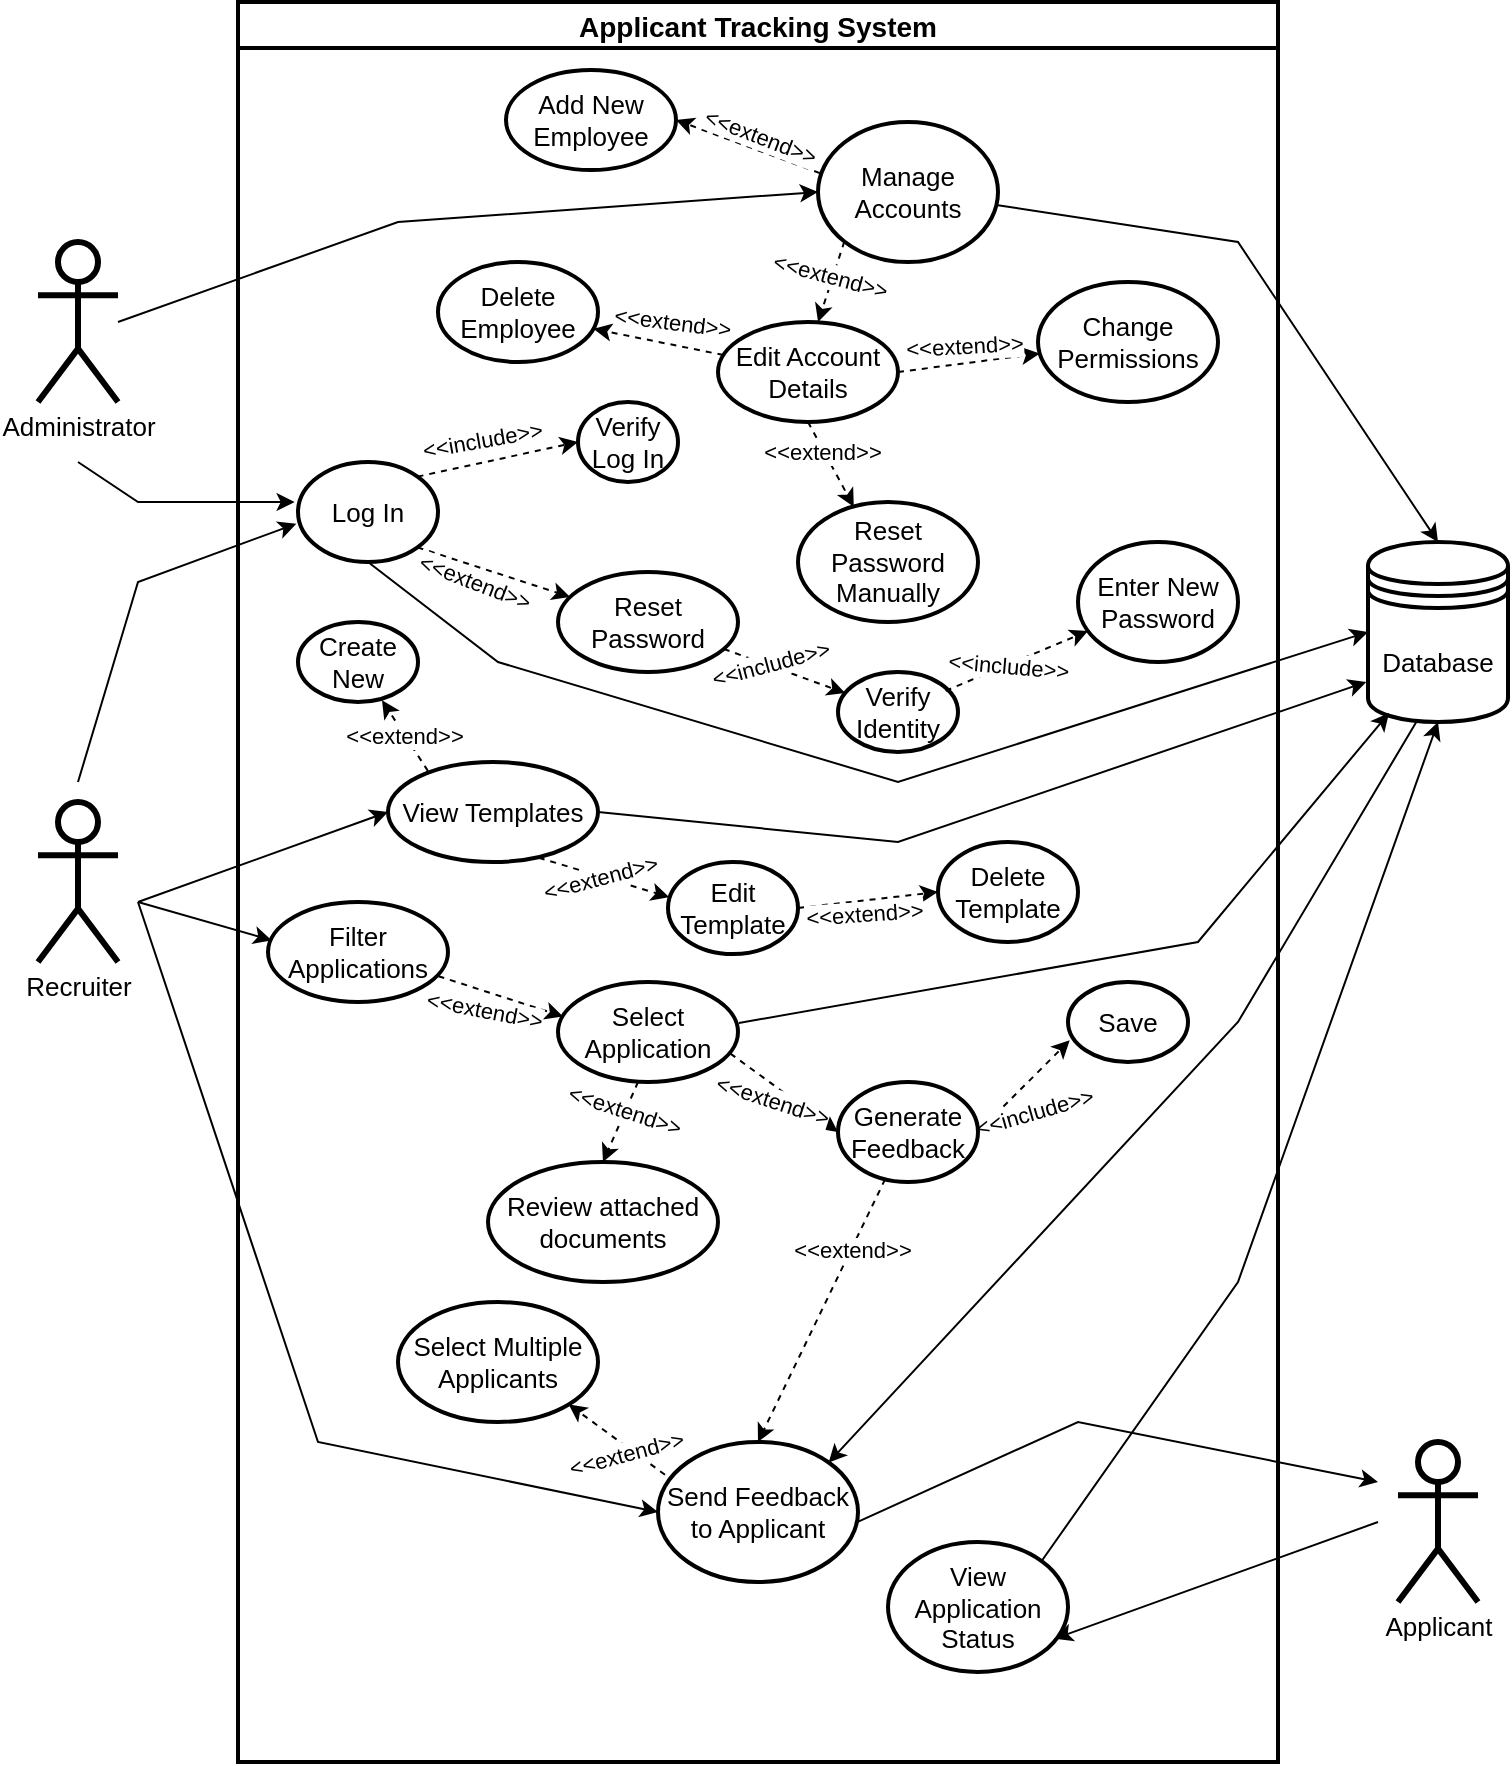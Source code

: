 <mxfile version="13.7.7" type="github">
  <diagram id="prtHgNgQTEPvFCAcTncT" name="Page-1">
    <mxGraphModel dx="1025" dy="520" grid="1" gridSize="10" guides="1" tooltips="1" connect="1" arrows="1" fold="1" page="1" pageScale="1" pageWidth="840" pageHeight="1040" math="0" shadow="0">
      <root>
        <mxCell id="0" />
        <mxCell id="1" parent="0" />
        <mxCell id="nz3eEwS2H0n0i6exMCSu-24" value="Applicant Tracking System" style="swimlane;strokeWidth=2;fontSize=14;fontFamily=Helvetica;fillColor=none;spacing=0;spacingTop=0;" parent="1" vertex="1">
          <mxGeometry x="160" y="80" width="520" height="880" as="geometry" />
        </mxCell>
        <mxCell id="nz3eEwS2H0n0i6exMCSu-67" style="edgeStyle=none;rounded=0;orthogonalLoop=1;jettySize=auto;html=1;exitX=0.01;exitY=0.365;exitDx=0;exitDy=0;entryX=1;entryY=0.5;entryDx=0;entryDy=0;strokeWidth=1;fontFamily=Helvetica;fontSize=14;spacing=0;spacingTop=0;dashed=1;exitPerimeter=0;" parent="nz3eEwS2H0n0i6exMCSu-24" source="nz3eEwS2H0n0i6exMCSu-20" target="nz3eEwS2H0n0i6exMCSu-28" edge="1">
          <mxGeometry relative="1" as="geometry" />
        </mxCell>
        <mxCell id="nz3eEwS2H0n0i6exMCSu-92" value="&amp;lt;&amp;lt;extend&amp;gt;&amp;gt;" style="edgeLabel;html=1;align=center;verticalAlign=middle;resizable=0;points=[];fontSize=11;fontFamily=Helvetica;rotation=21;" parent="nz3eEwS2H0n0i6exMCSu-67" vertex="1" connectable="0">
          <mxGeometry x="-0.506" y="3" relative="1" as="geometry">
            <mxPoint x="-11.55" y="-14.95" as="offset" />
          </mxGeometry>
        </mxCell>
        <mxCell id="nz3eEwS2H0n0i6exMCSu-68" style="edgeStyle=none;rounded=0;orthogonalLoop=1;jettySize=auto;html=1;strokeWidth=1;fontFamily=Helvetica;fontSize=14;spacing=0;spacingTop=0;entryX=0.973;entryY=0.669;entryDx=0;entryDy=0;entryPerimeter=0;dashed=1;" parent="nz3eEwS2H0n0i6exMCSu-24" source="nz3eEwS2H0n0i6exMCSu-75" target="nz3eEwS2H0n0i6exMCSu-29" edge="1">
          <mxGeometry relative="1" as="geometry">
            <mxPoint x="380" y="110" as="targetPoint" />
            <Array as="points" />
          </mxGeometry>
        </mxCell>
        <mxCell id="nz3eEwS2H0n0i6exMCSu-95" value="&amp;lt;&amp;lt;extend&amp;gt;&amp;gt;" style="edgeLabel;html=1;align=center;verticalAlign=middle;resizable=0;points=[];fontSize=11;fontFamily=Helvetica;rotation=7;" parent="nz3eEwS2H0n0i6exMCSu-68" vertex="1" connectable="0">
          <mxGeometry x="-0.384" y="1" relative="1" as="geometry">
            <mxPoint x="-5.91" y="-13.86" as="offset" />
          </mxGeometry>
        </mxCell>
        <mxCell id="nz3eEwS2H0n0i6exMCSu-78" style="edgeStyle=none;rounded=0;orthogonalLoop=1;jettySize=auto;html=1;strokeWidth=1;fontFamily=Helvetica;fontSize=14;spacing=0;spacingTop=0;dashed=1;entryX=0.556;entryY=0;entryDx=0;entryDy=0;entryPerimeter=0;exitX=0;exitY=1;exitDx=0;exitDy=0;" parent="nz3eEwS2H0n0i6exMCSu-24" source="nz3eEwS2H0n0i6exMCSu-20" target="nz3eEwS2H0n0i6exMCSu-75" edge="1">
          <mxGeometry relative="1" as="geometry">
            <mxPoint x="300" y="130" as="targetPoint" />
          </mxGeometry>
        </mxCell>
        <mxCell id="nz3eEwS2H0n0i6exMCSu-93" value="&amp;lt;&amp;lt;extend&amp;gt;&amp;gt;" style="edgeLabel;html=1;align=center;verticalAlign=middle;resizable=0;points=[];fontSize=11;fontFamily=Helvetica;rotation=15;" parent="nz3eEwS2H0n0i6exMCSu-78" vertex="1" connectable="0">
          <mxGeometry x="-0.373" y="-1" relative="1" as="geometry">
            <mxPoint x="-1.94" y="4.05" as="offset" />
          </mxGeometry>
        </mxCell>
        <mxCell id="nz3eEwS2H0n0i6exMCSu-20" value="&lt;span style=&quot;font-size: 13px&quot;&gt;Manage Accounts&lt;/span&gt;" style="ellipse;whiteSpace=wrap;html=1;strokeWidth=2;fillColor=none;fontFamily=Helvetica;spacing=0;spacingTop=0;" parent="nz3eEwS2H0n0i6exMCSu-24" vertex="1">
          <mxGeometry x="290" y="60" width="90" height="70" as="geometry" />
        </mxCell>
        <mxCell id="nz3eEwS2H0n0i6exMCSu-28" value="&lt;span style=&quot;font-size: 13px&quot;&gt;Add New Employee&lt;/span&gt;" style="ellipse;whiteSpace=wrap;html=1;strokeWidth=2;fillColor=none;fontFamily=Helvetica;spacing=0;spacingTop=0;" parent="nz3eEwS2H0n0i6exMCSu-24" vertex="1">
          <mxGeometry x="134" y="34" width="85" height="50" as="geometry" />
        </mxCell>
        <mxCell id="nz3eEwS2H0n0i6exMCSu-29" value="&lt;span style=&quot;font-size: 13px&quot;&gt;Delete Employee&lt;/span&gt;" style="ellipse;whiteSpace=wrap;html=1;strokeWidth=2;fillColor=none;fontFamily=Helvetica;spacing=0;spacingTop=0;" parent="nz3eEwS2H0n0i6exMCSu-24" vertex="1">
          <mxGeometry x="100" y="130" width="80" height="50" as="geometry" />
        </mxCell>
        <mxCell id="nz3eEwS2H0n0i6exMCSu-61" style="edgeStyle=none;rounded=0;orthogonalLoop=1;jettySize=auto;html=1;exitX=1;exitY=0;exitDx=0;exitDy=0;entryX=0;entryY=0.5;entryDx=0;entryDy=0;strokeWidth=1;fontFamily=Helvetica;fontSize=14;spacing=0;spacingTop=0;dashed=1;" parent="nz3eEwS2H0n0i6exMCSu-24" source="nz3eEwS2H0n0i6exMCSu-31" target="nz3eEwS2H0n0i6exMCSu-32" edge="1">
          <mxGeometry relative="1" as="geometry" />
        </mxCell>
        <mxCell id="nz3eEwS2H0n0i6exMCSu-87" value="&amp;lt;&amp;lt;include&amp;gt;&amp;gt;" style="edgeLabel;html=1;align=center;verticalAlign=middle;resizable=0;points=[];fontSize=11;fontFamily=Helvetica;rotation=350;" parent="nz3eEwS2H0n0i6exMCSu-61" vertex="1" connectable="0">
          <mxGeometry x="0.242" y="2" relative="1" as="geometry">
            <mxPoint x="-17.03" y="-5.35" as="offset" />
          </mxGeometry>
        </mxCell>
        <mxCell id="nz3eEwS2H0n0i6exMCSu-62" style="edgeStyle=none;rounded=0;orthogonalLoop=1;jettySize=auto;html=1;exitX=1;exitY=1;exitDx=0;exitDy=0;strokeWidth=1;fontFamily=Helvetica;fontSize=14;spacing=0;spacingTop=0;dashed=1;" parent="nz3eEwS2H0n0i6exMCSu-24" source="nz3eEwS2H0n0i6exMCSu-31" target="nz3eEwS2H0n0i6exMCSu-36" edge="1">
          <mxGeometry relative="1" as="geometry" />
        </mxCell>
        <mxCell id="nz3eEwS2H0n0i6exMCSu-88" value="&amp;lt;&amp;lt;extend&amp;gt;&amp;gt;" style="edgeLabel;html=1;align=center;verticalAlign=middle;resizable=0;points=[];fontSize=11;fontFamily=Helvetica;rotation=21;" parent="nz3eEwS2H0n0i6exMCSu-62" vertex="1" connectable="0">
          <mxGeometry x="-0.389" y="-1" relative="1" as="geometry">
            <mxPoint x="5.47" y="8.97" as="offset" />
          </mxGeometry>
        </mxCell>
        <mxCell id="nz3eEwS2H0n0i6exMCSu-31" value="&lt;span style=&quot;font-size: 13px&quot;&gt;Log In&lt;/span&gt;" style="ellipse;whiteSpace=wrap;html=1;strokeWidth=2;fillColor=none;fontFamily=Helvetica;spacing=0;spacingTop=0;" parent="nz3eEwS2H0n0i6exMCSu-24" vertex="1">
          <mxGeometry x="30" y="230" width="70" height="50" as="geometry" />
        </mxCell>
        <mxCell id="nz3eEwS2H0n0i6exMCSu-32" value="&lt;span style=&quot;font-size: 13px&quot;&gt;Verify Log In&lt;/span&gt;" style="ellipse;whiteSpace=wrap;html=1;strokeWidth=2;fillColor=none;fontFamily=Helvetica;spacing=0;spacingTop=0;" parent="nz3eEwS2H0n0i6exMCSu-24" vertex="1">
          <mxGeometry x="170" y="200" width="50" height="40" as="geometry" />
        </mxCell>
        <mxCell id="nz3eEwS2H0n0i6exMCSu-63" style="edgeStyle=none;rounded=0;orthogonalLoop=1;jettySize=auto;html=1;strokeWidth=1;fontFamily=Helvetica;fontSize=14;spacing=0;spacingTop=0;dashed=1;" parent="nz3eEwS2H0n0i6exMCSu-24" source="nz3eEwS2H0n0i6exMCSu-36" target="nz3eEwS2H0n0i6exMCSu-37" edge="1">
          <mxGeometry relative="1" as="geometry" />
        </mxCell>
        <mxCell id="nz3eEwS2H0n0i6exMCSu-90" value="&amp;lt;&amp;lt;include&amp;gt;&amp;gt;" style="edgeLabel;html=1;align=center;verticalAlign=middle;resizable=0;points=[];fontSize=11;fontFamily=Helvetica;rotation=-15;" parent="nz3eEwS2H0n0i6exMCSu-63" vertex="1" connectable="0">
          <mxGeometry x="-0.456" y="-1" relative="1" as="geometry">
            <mxPoint x="6.68" as="offset" />
          </mxGeometry>
        </mxCell>
        <mxCell id="nz3eEwS2H0n0i6exMCSu-36" value="&lt;span style=&quot;font-size: 13px&quot;&gt;Reset Password&lt;/span&gt;" style="ellipse;whiteSpace=wrap;html=1;strokeWidth=2;fillColor=none;fontFamily=Helvetica;spacing=0;spacingTop=0;" parent="nz3eEwS2H0n0i6exMCSu-24" vertex="1">
          <mxGeometry x="160" y="285" width="90" height="50" as="geometry" />
        </mxCell>
        <mxCell id="nz3eEwS2H0n0i6exMCSu-64" style="edgeStyle=none;rounded=0;orthogonalLoop=1;jettySize=auto;html=1;exitX=0.897;exitY=0.235;exitDx=0;exitDy=0;strokeWidth=1;fontFamily=Helvetica;fontSize=14;spacing=0;spacingTop=0;dashed=1;exitPerimeter=0;" parent="nz3eEwS2H0n0i6exMCSu-24" source="nz3eEwS2H0n0i6exMCSu-37" target="nz3eEwS2H0n0i6exMCSu-38" edge="1">
          <mxGeometry relative="1" as="geometry" />
        </mxCell>
        <mxCell id="nz3eEwS2H0n0i6exMCSu-91" value="&amp;lt;&amp;lt;include&amp;gt;&amp;gt;" style="edgeLabel;html=1;align=center;verticalAlign=middle;resizable=0;points=[];fontSize=11;fontFamily=Helvetica;rotation=5;" parent="nz3eEwS2H0n0i6exMCSu-64" vertex="1" connectable="0">
          <mxGeometry x="-0.196" y="1" relative="1" as="geometry">
            <mxPoint x="2.57" as="offset" />
          </mxGeometry>
        </mxCell>
        <mxCell id="nz3eEwS2H0n0i6exMCSu-37" value="&lt;span style=&quot;font-size: 13px&quot;&gt;Verify Identity&lt;/span&gt;" style="ellipse;whiteSpace=wrap;html=1;strokeWidth=2;fillColor=none;fontFamily=Helvetica;spacing=0;spacingTop=0;" parent="nz3eEwS2H0n0i6exMCSu-24" vertex="1">
          <mxGeometry x="300" y="335" width="60" height="40" as="geometry" />
        </mxCell>
        <mxCell id="nz3eEwS2H0n0i6exMCSu-38" value="&lt;span style=&quot;font-size: 13px&quot;&gt;Enter New Password&lt;/span&gt;" style="ellipse;whiteSpace=wrap;html=1;strokeWidth=2;fillColor=none;fontFamily=Helvetica;spacing=0;spacingTop=0;" parent="nz3eEwS2H0n0i6exMCSu-24" vertex="1">
          <mxGeometry x="420" y="270" width="80" height="60" as="geometry" />
        </mxCell>
        <mxCell id="nz3eEwS2H0n0i6exMCSu-103" style="edgeStyle=none;rounded=0;orthogonalLoop=1;jettySize=auto;html=1;exitX=0.718;exitY=0.957;exitDx=0;exitDy=0;entryX=0.01;entryY=0.382;entryDx=0;entryDy=0;labelBackgroundColor=none;strokeWidth=1;fontFamily=Helvetica;fontSize=11;exitPerimeter=0;dashed=1;entryPerimeter=0;" parent="nz3eEwS2H0n0i6exMCSu-24" source="nz3eEwS2H0n0i6exMCSu-39" target="nz3eEwS2H0n0i6exMCSu-101" edge="1">
          <mxGeometry relative="1" as="geometry" />
        </mxCell>
        <mxCell id="nz3eEwS2H0n0i6exMCSu-109" value="&amp;lt;&amp;lt;extend&amp;gt;&amp;gt;" style="edgeLabel;html=1;align=center;verticalAlign=middle;resizable=0;points=[];fontSize=11;fontFamily=Helvetica;rotation=-15;" parent="nz3eEwS2H0n0i6exMCSu-103" vertex="1" connectable="0">
          <mxGeometry x="-0.459" relative="1" as="geometry">
            <mxPoint x="12.23" y="4.84" as="offset" />
          </mxGeometry>
        </mxCell>
        <mxCell id="nz3eEwS2H0n0i6exMCSu-104" style="edgeStyle=none;rounded=0;orthogonalLoop=1;jettySize=auto;html=1;entryX=0.7;entryY=0.979;entryDx=0;entryDy=0;labelBackgroundColor=none;strokeWidth=1;fontFamily=Helvetica;fontSize=11;dashed=1;entryPerimeter=0;exitX=0.19;exitY=0.089;exitDx=0;exitDy=0;exitPerimeter=0;" parent="nz3eEwS2H0n0i6exMCSu-24" source="nz3eEwS2H0n0i6exMCSu-39" target="nz3eEwS2H0n0i6exMCSu-102" edge="1">
          <mxGeometry relative="1" as="geometry" />
        </mxCell>
        <mxCell id="nz3eEwS2H0n0i6exMCSu-106" value="&amp;lt;&amp;lt;extend&amp;gt;&amp;gt;" style="edgeLabel;html=1;align=center;verticalAlign=middle;resizable=0;points=[];fontSize=11;fontFamily=Helvetica;" parent="nz3eEwS2H0n0i6exMCSu-104" vertex="1" connectable="0">
          <mxGeometry x="0.319" relative="1" as="geometry">
            <mxPoint x="3.32" y="6.02" as="offset" />
          </mxGeometry>
        </mxCell>
        <mxCell id="nz3eEwS2H0n0i6exMCSu-39" value="&lt;span style=&quot;font-size: 13px&quot;&gt;View Templates&lt;/span&gt;" style="ellipse;whiteSpace=wrap;html=1;strokeWidth=2;fillColor=none;fontFamily=Helvetica;spacing=0;spacingTop=0;" parent="nz3eEwS2H0n0i6exMCSu-24" vertex="1">
          <mxGeometry x="75" y="380" width="105" height="50" as="geometry" />
        </mxCell>
        <mxCell id="nz3eEwS2H0n0i6exMCSu-116" style="edgeStyle=none;rounded=0;orthogonalLoop=1;jettySize=auto;html=1;exitX=0.035;exitY=0.234;exitDx=0;exitDy=0;dashed=1;labelBackgroundColor=#ffffff;strokeWidth=1;fontFamily=Helvetica;fontSize=11;exitPerimeter=0;entryX=1;entryY=1;entryDx=0;entryDy=0;" parent="nz3eEwS2H0n0i6exMCSu-24" source="nz3eEwS2H0n0i6exMCSu-69" target="nz3eEwS2H0n0i6exMCSu-114" edge="1">
          <mxGeometry relative="1" as="geometry" />
        </mxCell>
        <mxCell id="nz3eEwS2H0n0i6exMCSu-117" value="&amp;lt;&amp;lt;extend&amp;gt;&amp;gt;" style="edgeLabel;html=1;align=center;verticalAlign=middle;resizable=0;points=[];fontSize=11;fontFamily=Helvetica;rotation=-15;" parent="nz3eEwS2H0n0i6exMCSu-116" vertex="1" connectable="0">
          <mxGeometry x="-0.654" y="1" relative="1" as="geometry">
            <mxPoint x="-11.02" y="-4.79" as="offset" />
          </mxGeometry>
        </mxCell>
        <mxCell id="nz3eEwS2H0n0i6exMCSu-69" value="&lt;span style=&quot;font-size: 13px&quot;&gt;Send Feedback to Applicant&lt;/span&gt;" style="ellipse;whiteSpace=wrap;html=1;strokeWidth=2;fillColor=none;fontFamily=Helvetica;spacing=0;spacingTop=0;labelBackgroundColor=none;labelBorderColor=none;" parent="nz3eEwS2H0n0i6exMCSu-24" vertex="1">
          <mxGeometry x="210" y="720" width="100" height="70" as="geometry" />
        </mxCell>
        <mxCell id="nz3eEwS2H0n0i6exMCSu-79" style="edgeStyle=none;rounded=0;orthogonalLoop=1;jettySize=auto;html=1;exitX=1;exitY=0.5;exitDx=0;exitDy=0;strokeWidth=1;fontFamily=Helvetica;fontSize=14;spacing=0;spacingTop=0;dashed=1;" parent="nz3eEwS2H0n0i6exMCSu-24" source="nz3eEwS2H0n0i6exMCSu-75" target="nz3eEwS2H0n0i6exMCSu-77" edge="1">
          <mxGeometry relative="1" as="geometry" />
        </mxCell>
        <mxCell id="nz3eEwS2H0n0i6exMCSu-96" value="&amp;lt;&amp;lt;extend&amp;gt;&amp;gt;" style="edgeLabel;html=1;align=center;verticalAlign=middle;resizable=0;points=[];fontSize=11;fontFamily=Helvetica;rotation=357;" parent="nz3eEwS2H0n0i6exMCSu-79" vertex="1" connectable="0">
          <mxGeometry x="-0.261" y="1" relative="1" as="geometry">
            <mxPoint x="6.79" y="-8.88" as="offset" />
          </mxGeometry>
        </mxCell>
        <mxCell id="nz3eEwS2H0n0i6exMCSu-80" style="edgeStyle=none;rounded=0;orthogonalLoop=1;jettySize=auto;html=1;exitX=0.5;exitY=1;exitDx=0;exitDy=0;entryX=0.31;entryY=0.04;entryDx=0;entryDy=0;strokeWidth=1;fontFamily=Helvetica;fontSize=14;spacing=0;spacingTop=0;entryPerimeter=0;dashed=1;" parent="nz3eEwS2H0n0i6exMCSu-24" source="nz3eEwS2H0n0i6exMCSu-75" target="nz3eEwS2H0n0i6exMCSu-76" edge="1">
          <mxGeometry relative="1" as="geometry" />
        </mxCell>
        <mxCell id="nz3eEwS2H0n0i6exMCSu-97" value="&amp;lt;&amp;lt;extend&amp;gt;&amp;gt;" style="edgeLabel;html=1;align=center;verticalAlign=middle;resizable=0;points=[];fontSize=11;fontFamily=Helvetica;" parent="nz3eEwS2H0n0i6exMCSu-80" vertex="1" connectable="0">
          <mxGeometry x="-0.374" relative="1" as="geometry">
            <mxPoint y="2" as="offset" />
          </mxGeometry>
        </mxCell>
        <mxCell id="nz3eEwS2H0n0i6exMCSu-75" value="&lt;span style=&quot;font-size: 13px&quot;&gt;Edit Account&lt;br&gt;Details&lt;br&gt;&lt;/span&gt;" style="ellipse;whiteSpace=wrap;html=1;strokeWidth=2;fillColor=none;fontFamily=Helvetica;spacing=0;spacingTop=0;" parent="nz3eEwS2H0n0i6exMCSu-24" vertex="1">
          <mxGeometry x="240" y="160" width="90" height="50" as="geometry" />
        </mxCell>
        <mxCell id="nz3eEwS2H0n0i6exMCSu-76" value="&lt;span style=&quot;font-size: 13px&quot;&gt;Reset Password Manually&lt;/span&gt;" style="ellipse;whiteSpace=wrap;html=1;strokeWidth=2;fillColor=none;fontFamily=Helvetica;spacing=0;spacingTop=0;" parent="nz3eEwS2H0n0i6exMCSu-24" vertex="1">
          <mxGeometry x="280" y="250" width="90" height="60" as="geometry" />
        </mxCell>
        <mxCell id="nz3eEwS2H0n0i6exMCSu-77" value="&lt;span style=&quot;font-size: 13px&quot;&gt;Change Permissions&lt;/span&gt;" style="ellipse;whiteSpace=wrap;html=1;strokeWidth=2;fillColor=none;fontFamily=Helvetica;spacing=0;spacingTop=0;" parent="nz3eEwS2H0n0i6exMCSu-24" vertex="1">
          <mxGeometry x="400" y="140" width="90" height="60" as="geometry" />
        </mxCell>
        <mxCell id="nz3eEwS2H0n0i6exMCSu-100" value="&lt;span style=&quot;font-size: 13px&quot;&gt;Delete Template&lt;/span&gt;" style="ellipse;whiteSpace=wrap;html=1;strokeWidth=2;fillColor=none;fontFamily=Helvetica;spacing=0;spacingTop=0;" parent="nz3eEwS2H0n0i6exMCSu-24" vertex="1">
          <mxGeometry x="350" y="420" width="70" height="50" as="geometry" />
        </mxCell>
        <mxCell id="nz3eEwS2H0n0i6exMCSu-105" style="edgeStyle=none;rounded=0;orthogonalLoop=1;jettySize=auto;html=1;exitX=1;exitY=0.5;exitDx=0;exitDy=0;dashed=1;labelBackgroundColor=none;strokeWidth=1;fontFamily=Helvetica;fontSize=11;entryX=0;entryY=0.5;entryDx=0;entryDy=0;" parent="nz3eEwS2H0n0i6exMCSu-24" source="nz3eEwS2H0n0i6exMCSu-101" target="nz3eEwS2H0n0i6exMCSu-100" edge="1">
          <mxGeometry relative="1" as="geometry">
            <mxPoint x="330" y="450" as="targetPoint" />
          </mxGeometry>
        </mxCell>
        <mxCell id="nz3eEwS2H0n0i6exMCSu-110" value="&amp;lt;&amp;lt;extend&amp;gt;&amp;gt;" style="edgeLabel;html=1;align=center;verticalAlign=middle;resizable=0;points=[];fontSize=11;fontFamily=Helvetica;rotation=356;" parent="nz3eEwS2H0n0i6exMCSu-105" vertex="1" connectable="0">
          <mxGeometry x="-0.293" y="2" relative="1" as="geometry">
            <mxPoint x="7.68" y="7.55" as="offset" />
          </mxGeometry>
        </mxCell>
        <mxCell id="nz3eEwS2H0n0i6exMCSu-101" value="&lt;span style=&quot;font-size: 13px&quot;&gt;Edit Template&lt;/span&gt;" style="ellipse;whiteSpace=wrap;html=1;strokeWidth=2;fillColor=none;fontFamily=Helvetica;spacing=0;spacingTop=0;" parent="nz3eEwS2H0n0i6exMCSu-24" vertex="1">
          <mxGeometry x="215" y="430" width="65" height="46" as="geometry" />
        </mxCell>
        <mxCell id="nz3eEwS2H0n0i6exMCSu-102" value="&lt;span style=&quot;font-size: 13px&quot;&gt;Create New&lt;/span&gt;" style="ellipse;whiteSpace=wrap;html=1;strokeWidth=2;fillColor=none;fontFamily=Helvetica;spacing=0;spacingTop=0;" parent="nz3eEwS2H0n0i6exMCSu-24" vertex="1">
          <mxGeometry x="30" y="310" width="60" height="40" as="geometry" />
        </mxCell>
        <mxCell id="nz3eEwS2H0n0i6exMCSu-113" style="edgeStyle=none;rounded=0;orthogonalLoop=1;jettySize=auto;html=1;entryX=0.5;entryY=0;entryDx=0;entryDy=0;dashed=1;labelBackgroundColor=#ffffff;strokeWidth=1;fontFamily=Helvetica;fontSize=11;" parent="nz3eEwS2H0n0i6exMCSu-24" source="nz3eEwS2H0n0i6exMCSu-111" target="nz3eEwS2H0n0i6exMCSu-69" edge="1">
          <mxGeometry relative="1" as="geometry" />
        </mxCell>
        <mxCell id="nz3eEwS2H0n0i6exMCSu-115" value="&amp;lt;&amp;lt;extend&amp;gt;&amp;gt;" style="edgeLabel;html=1;align=center;verticalAlign=middle;resizable=0;points=[];fontSize=11;fontFamily=Helvetica;" parent="nz3eEwS2H0n0i6exMCSu-113" vertex="1" connectable="0">
          <mxGeometry x="-0.503" y="-1" relative="1" as="geometry">
            <mxPoint y="3" as="offset" />
          </mxGeometry>
        </mxCell>
        <mxCell id="HZq2xd75iQ1T5V56bEnD-10" style="edgeStyle=none;rounded=0;orthogonalLoop=1;jettySize=auto;html=1;exitX=1;exitY=0.5;exitDx=0;exitDy=0;dashed=1;entryX=0.014;entryY=0.729;entryDx=0;entryDy=0;entryPerimeter=0;" parent="nz3eEwS2H0n0i6exMCSu-24" source="nz3eEwS2H0n0i6exMCSu-111" target="HZq2xd75iQ1T5V56bEnD-9" edge="1">
          <mxGeometry relative="1" as="geometry">
            <mxPoint x="400" y="518" as="targetPoint" />
          </mxGeometry>
        </mxCell>
        <mxCell id="HZq2xd75iQ1T5V56bEnD-11" value="&amp;lt;&amp;lt;include&amp;gt;&amp;gt;" style="edgeLabel;html=1;align=center;verticalAlign=middle;resizable=0;points=[];rotation=344;" parent="HZq2xd75iQ1T5V56bEnD-10" vertex="1" connectable="0">
          <mxGeometry x="-0.405" y="-2" relative="1" as="geometry">
            <mxPoint x="12.82" y="2.07" as="offset" />
          </mxGeometry>
        </mxCell>
        <mxCell id="nz3eEwS2H0n0i6exMCSu-111" value="&lt;span style=&quot;font-size: 13px&quot;&gt;Generate Feedback&lt;/span&gt;" style="ellipse;whiteSpace=wrap;html=1;strokeWidth=2;fillColor=none;fontFamily=Helvetica;spacing=0;spacingTop=0;" parent="nz3eEwS2H0n0i6exMCSu-24" vertex="1">
          <mxGeometry x="300" y="540" width="70" height="50" as="geometry" />
        </mxCell>
        <mxCell id="nz3eEwS2H0n0i6exMCSu-112" style="edgeStyle=none;rounded=0;orthogonalLoop=1;jettySize=auto;html=1;exitX=0.958;exitY=0.716;exitDx=0;exitDy=0;dashed=1;labelBackgroundColor=#ffffff;strokeWidth=1;fontFamily=Helvetica;fontSize=11;entryX=0;entryY=0.5;entryDx=0;entryDy=0;exitPerimeter=0;" parent="nz3eEwS2H0n0i6exMCSu-24" source="nz3eEwS2H0n0i6exMCSu-30" target="nz3eEwS2H0n0i6exMCSu-111" edge="1">
          <mxGeometry relative="1" as="geometry">
            <mxPoint x="330" y="510" as="targetPoint" />
          </mxGeometry>
        </mxCell>
        <mxCell id="HZq2xd75iQ1T5V56bEnD-8" value="&amp;lt;&amp;lt;extend&amp;gt;&amp;gt;" style="edgeLabel;html=1;align=center;verticalAlign=middle;resizable=0;points=[];rotation=18;" parent="nz3eEwS2H0n0i6exMCSu-112" vertex="1" connectable="0">
          <mxGeometry x="-0.319" y="-1" relative="1" as="geometry">
            <mxPoint x="2.82" y="8.91" as="offset" />
          </mxGeometry>
        </mxCell>
        <mxCell id="nz3eEwS2H0n0i6exMCSu-114" value="&lt;span style=&quot;font-size: 13px&quot;&gt;Select Multiple Applicants&lt;/span&gt;" style="ellipse;whiteSpace=wrap;html=1;strokeWidth=2;fillColor=none;fontFamily=Helvetica;spacing=0;spacingTop=0;" parent="nz3eEwS2H0n0i6exMCSu-24" vertex="1">
          <mxGeometry x="80" y="650" width="100" height="60" as="geometry" />
        </mxCell>
        <mxCell id="HZq2xd75iQ1T5V56bEnD-1" value="&lt;span style=&quot;font-size: 13px&quot;&gt;View Application Status&lt;/span&gt;" style="ellipse;whiteSpace=wrap;html=1;strokeWidth=2;fillColor=none;fontFamily=Helvetica;spacing=0;spacingTop=0;labelBackgroundColor=none;labelBorderColor=none;" parent="nz3eEwS2H0n0i6exMCSu-24" vertex="1">
          <mxGeometry x="325" y="770" width="90" height="65" as="geometry" />
        </mxCell>
        <mxCell id="HZq2xd75iQ1T5V56bEnD-9" value="&lt;span style=&quot;font-size: 13px&quot;&gt;Save&lt;/span&gt;" style="ellipse;whiteSpace=wrap;html=1;strokeWidth=2;fillColor=none;fontFamily=Helvetica;spacing=0;spacingTop=0;" parent="nz3eEwS2H0n0i6exMCSu-24" vertex="1">
          <mxGeometry x="415" y="490" width="60" height="40" as="geometry" />
        </mxCell>
        <mxCell id="HZq2xd75iQ1T5V56bEnD-15" style="edgeStyle=none;rounded=0;orthogonalLoop=1;jettySize=auto;html=1;exitX=0.947;exitY=0.742;exitDx=0;exitDy=0;entryX=0.028;entryY=0.344;entryDx=0;entryDy=0;entryPerimeter=0;dashed=1;exitPerimeter=0;" parent="nz3eEwS2H0n0i6exMCSu-24" source="HZq2xd75iQ1T5V56bEnD-14" target="nz3eEwS2H0n0i6exMCSu-30" edge="1">
          <mxGeometry relative="1" as="geometry" />
        </mxCell>
        <mxCell id="HZq2xd75iQ1T5V56bEnD-16" value="&amp;lt;&amp;lt;extend&amp;gt;&amp;gt;" style="edgeLabel;html=1;align=center;verticalAlign=middle;resizable=0;points=[];rotation=11;" parent="HZq2xd75iQ1T5V56bEnD-15" vertex="1" connectable="0">
          <mxGeometry x="-0.471" relative="1" as="geometry">
            <mxPoint x="5.75" y="11.27" as="offset" />
          </mxGeometry>
        </mxCell>
        <mxCell id="HZq2xd75iQ1T5V56bEnD-14" value="&lt;span style=&quot;font-size: 13px&quot;&gt;Filter Applications&lt;/span&gt;" style="ellipse;whiteSpace=wrap;html=1;strokeWidth=2;fillColor=none;fontFamily=Helvetica;spacing=0;spacingTop=0;" parent="nz3eEwS2H0n0i6exMCSu-24" vertex="1">
          <mxGeometry x="15" y="450" width="90" height="50" as="geometry" />
        </mxCell>
        <mxCell id="nz3eEwS2H0n0i6exMCSu-30" value="&lt;span style=&quot;font-size: 13px&quot;&gt;Select Application&lt;/span&gt;" style="ellipse;whiteSpace=wrap;html=1;strokeWidth=2;fillColor=none;fontFamily=Helvetica;spacing=0;spacingTop=0;" parent="nz3eEwS2H0n0i6exMCSu-24" vertex="1">
          <mxGeometry x="160" y="490" width="90" height="50" as="geometry" />
        </mxCell>
        <mxCell id="xuXCfs7UTK-jvbIzCqjc-1" value="&lt;span style=&quot;font-size: 13px&quot;&gt;Review attached documents&lt;/span&gt;" style="ellipse;whiteSpace=wrap;html=1;strokeWidth=2;fillColor=none;fontFamily=Helvetica;spacing=0;spacingTop=0;" vertex="1" parent="nz3eEwS2H0n0i6exMCSu-24">
          <mxGeometry x="125" y="580" width="115" height="60" as="geometry" />
        </mxCell>
        <mxCell id="xuXCfs7UTK-jvbIzCqjc-2" style="edgeStyle=none;rounded=0;orthogonalLoop=1;jettySize=auto;html=1;dashed=1;labelBackgroundColor=#ffffff;strokeWidth=1;fontFamily=Helvetica;fontSize=11;entryX=0.5;entryY=0;entryDx=0;entryDy=0;" edge="1" parent="nz3eEwS2H0n0i6exMCSu-24" target="xuXCfs7UTK-jvbIzCqjc-1">
          <mxGeometry relative="1" as="geometry">
            <mxPoint x="197.5" y="579.2" as="targetPoint" />
            <mxPoint x="200" y="540" as="sourcePoint" />
          </mxGeometry>
        </mxCell>
        <mxCell id="xuXCfs7UTK-jvbIzCqjc-3" value="&amp;lt;&amp;lt;extend&amp;gt;&amp;gt;" style="edgeLabel;html=1;align=center;verticalAlign=middle;resizable=0;points=[];rotation=18;" vertex="1" connectable="0" parent="xuXCfs7UTK-jvbIzCqjc-2">
          <mxGeometry x="-0.319" y="-1" relative="1" as="geometry">
            <mxPoint x="-0.25" y="0.76" as="offset" />
          </mxGeometry>
        </mxCell>
        <mxCell id="nz3eEwS2H0n0i6exMCSu-60" style="edgeStyle=none;rounded=0;orthogonalLoop=1;jettySize=auto;html=1;entryX=-0.024;entryY=0.4;entryDx=0;entryDy=0;strokeWidth=1;fontFamily=Helvetica;fontSize=14;entryPerimeter=0;spacing=0;spacingTop=0;" parent="1" target="nz3eEwS2H0n0i6exMCSu-31" edge="1">
          <mxGeometry relative="1" as="geometry">
            <mxPoint x="80" y="310" as="sourcePoint" />
            <Array as="points">
              <mxPoint x="110" y="330" />
            </Array>
          </mxGeometry>
        </mxCell>
        <mxCell id="nz3eEwS2H0n0i6exMCSu-65" style="edgeStyle=none;rounded=0;orthogonalLoop=1;jettySize=auto;html=1;strokeWidth=1;fontFamily=Helvetica;fontSize=14;spacing=0;spacingTop=0;" parent="1" source="nz3eEwS2H0n0i6exMCSu-1" edge="1">
          <mxGeometry relative="1" as="geometry">
            <mxPoint x="110" y="249" as="sourcePoint" />
            <mxPoint x="450" y="175" as="targetPoint" />
            <Array as="points">
              <mxPoint x="100" y="240" />
              <mxPoint x="240" y="190" />
            </Array>
          </mxGeometry>
        </mxCell>
        <mxCell id="nz3eEwS2H0n0i6exMCSu-1" value="&lt;span&gt;&lt;font style=&quot;font-size: 13px&quot;&gt;Administrator&lt;/font&gt;&lt;/span&gt;" style="shape=umlActor;verticalLabelPosition=bottom;verticalAlign=top;html=1;outlineConnect=0;strokeWidth=3;fontFamily=Helvetica;spacing=0;spacingTop=0;fontStyle=0" parent="1" vertex="1">
          <mxGeometry x="60" y="200" width="40" height="80" as="geometry" />
        </mxCell>
        <mxCell id="nz3eEwS2H0n0i6exMCSu-72" style="edgeStyle=none;rounded=0;orthogonalLoop=1;jettySize=auto;html=1;exitX=0.345;exitY=1;exitDx=0;exitDy=0;entryX=1;entryY=0;entryDx=0;entryDy=0;strokeWidth=1;fontFamily=Helvetica;fontSize=14;spacing=0;spacingTop=0;exitPerimeter=0;" parent="1" source="nz3eEwS2H0n0i6exMCSu-15" target="nz3eEwS2H0n0i6exMCSu-69" edge="1">
          <mxGeometry relative="1" as="geometry">
            <Array as="points">
              <mxPoint x="660" y="590" />
            </Array>
          </mxGeometry>
        </mxCell>
        <mxCell id="nz3eEwS2H0n0i6exMCSu-15" value="&lt;span&gt;&lt;font style=&quot;font-size: 13px&quot;&gt;Database&lt;/font&gt;&lt;/span&gt;" style="shape=datastore;whiteSpace=wrap;html=1;fillColor=none;strokeWidth=2;fontFamily=Helvetica;spacing=0;spacingTop=0;fontStyle=0" parent="1" vertex="1">
          <mxGeometry x="725" y="350" width="70" height="90" as="geometry" />
        </mxCell>
        <mxCell id="nz3eEwS2H0n0i6exMCSu-54" style="edgeStyle=none;rounded=0;orthogonalLoop=1;jettySize=auto;html=1;entryX=0;entryY=0.5;entryDx=0;entryDy=0;strokeWidth=1;fontFamily=Helvetica;fontSize=14;spacing=0;spacingTop=0;" parent="1" target="nz3eEwS2H0n0i6exMCSu-39" edge="1">
          <mxGeometry relative="1" as="geometry">
            <mxPoint x="110" y="530" as="sourcePoint" />
            <Array as="points" />
          </mxGeometry>
        </mxCell>
        <mxCell id="nz3eEwS2H0n0i6exMCSu-55" style="edgeStyle=none;rounded=0;orthogonalLoop=1;jettySize=auto;html=1;strokeWidth=1;fontFamily=Helvetica;fontSize=14;spacing=0;spacingTop=0;entryX=0.02;entryY=0.383;entryDx=0;entryDy=0;entryPerimeter=0;" parent="1" target="HZq2xd75iQ1T5V56bEnD-14" edge="1">
          <mxGeometry relative="1" as="geometry">
            <mxPoint x="110" y="530" as="sourcePoint" />
            <mxPoint x="180" y="560" as="targetPoint" />
          </mxGeometry>
        </mxCell>
        <mxCell id="nz3eEwS2H0n0i6exMCSu-59" style="edgeStyle=none;rounded=0;orthogonalLoop=1;jettySize=auto;html=1;entryX=-0.012;entryY=0.617;entryDx=0;entryDy=0;strokeWidth=1;fontFamily=Helvetica;fontSize=14;entryPerimeter=0;spacing=0;spacingTop=0;" parent="1" target="nz3eEwS2H0n0i6exMCSu-31" edge="1">
          <mxGeometry relative="1" as="geometry">
            <mxPoint x="80" y="470" as="sourcePoint" />
            <Array as="points">
              <mxPoint x="110" y="370" />
            </Array>
          </mxGeometry>
        </mxCell>
        <mxCell id="nz3eEwS2H0n0i6exMCSu-70" style="edgeStyle=none;rounded=0;orthogonalLoop=1;jettySize=auto;html=1;entryX=0;entryY=0.5;entryDx=0;entryDy=0;strokeWidth=1;fontFamily=Helvetica;fontSize=14;spacing=0;spacingTop=0;" parent="1" target="nz3eEwS2H0n0i6exMCSu-69" edge="1">
          <mxGeometry relative="1" as="geometry">
            <mxPoint x="110" y="530" as="sourcePoint" />
            <Array as="points">
              <mxPoint x="200" y="800" />
            </Array>
          </mxGeometry>
        </mxCell>
        <mxCell id="nz3eEwS2H0n0i6exMCSu-25" value="&lt;span&gt;&lt;font style=&quot;font-size: 13px&quot;&gt;Recruiter&lt;/font&gt;&lt;/span&gt;" style="shape=umlActor;verticalLabelPosition=bottom;verticalAlign=top;html=1;outlineConnect=0;strokeWidth=3;fontFamily=Helvetica;spacing=0;spacingTop=0;fontStyle=0" parent="1" vertex="1">
          <mxGeometry x="60" y="480" width="40" height="80" as="geometry" />
        </mxCell>
        <mxCell id="HZq2xd75iQ1T5V56bEnD-2" style="rounded=0;orthogonalLoop=1;jettySize=auto;html=1;entryX=0.926;entryY=0.744;entryDx=0;entryDy=0;entryPerimeter=0;" parent="1" target="HZq2xd75iQ1T5V56bEnD-1" edge="1">
          <mxGeometry relative="1" as="geometry">
            <mxPoint x="730" y="840" as="sourcePoint" />
          </mxGeometry>
        </mxCell>
        <mxCell id="nz3eEwS2H0n0i6exMCSu-26" value="&lt;span&gt;&lt;font style=&quot;font-size: 13px&quot;&gt;Applicant&lt;/font&gt;&lt;/span&gt;" style="shape=umlActor;verticalLabelPosition=bottom;verticalAlign=top;html=1;outlineConnect=0;strokeWidth=3;fontFamily=Helvetica;spacing=0;spacingTop=0;fontStyle=0" parent="1" vertex="1">
          <mxGeometry x="740" y="800" width="40" height="80" as="geometry" />
        </mxCell>
        <mxCell id="nz3eEwS2H0n0i6exMCSu-71" style="edgeStyle=none;rounded=0;orthogonalLoop=1;jettySize=auto;html=1;exitX=0.985;exitY=0.579;exitDx=0;exitDy=0;strokeWidth=1;fontFamily=Helvetica;fontSize=14;spacing=0;spacingTop=0;labelBackgroundColor=none;labelBorderColor=none;exitPerimeter=0;" parent="1" source="nz3eEwS2H0n0i6exMCSu-69" edge="1">
          <mxGeometry relative="1" as="geometry">
            <mxPoint x="730" y="820" as="targetPoint" />
            <Array as="points">
              <mxPoint x="580" y="790" />
            </Array>
          </mxGeometry>
        </mxCell>
        <mxCell id="nz3eEwS2H0n0i6exMCSu-89" style="edgeStyle=none;rounded=0;orthogonalLoop=1;jettySize=auto;html=1;exitX=0.5;exitY=1;exitDx=0;exitDy=0;entryX=0;entryY=0.5;entryDx=0;entryDy=0;labelBackgroundColor=none;strokeWidth=1;fontFamily=Helvetica;fontSize=11;" parent="1" source="nz3eEwS2H0n0i6exMCSu-31" target="nz3eEwS2H0n0i6exMCSu-15" edge="1">
          <mxGeometry relative="1" as="geometry">
            <Array as="points">
              <mxPoint x="290" y="410" />
              <mxPoint x="490" y="470" />
            </Array>
          </mxGeometry>
        </mxCell>
        <mxCell id="nz3eEwS2H0n0i6exMCSu-94" style="edgeStyle=none;rounded=0;orthogonalLoop=1;jettySize=auto;html=1;exitX=1;exitY=0.595;exitDx=0;exitDy=0;entryX=0.5;entryY=0;entryDx=0;entryDy=0;labelBackgroundColor=none;strokeWidth=1;fontFamily=Helvetica;fontSize=11;exitPerimeter=0;" parent="1" source="nz3eEwS2H0n0i6exMCSu-20" target="nz3eEwS2H0n0i6exMCSu-15" edge="1">
          <mxGeometry relative="1" as="geometry">
            <Array as="points">
              <mxPoint x="660" y="200" />
            </Array>
          </mxGeometry>
        </mxCell>
        <mxCell id="nz3eEwS2H0n0i6exMCSu-98" style="edgeStyle=none;rounded=0;orthogonalLoop=1;jettySize=auto;html=1;exitX=1;exitY=0.5;exitDx=0;exitDy=0;entryX=-0.012;entryY=0.778;entryDx=0;entryDy=0;entryPerimeter=0;labelBackgroundColor=none;strokeWidth=1;fontFamily=Helvetica;fontSize=11;" parent="1" source="nz3eEwS2H0n0i6exMCSu-39" target="nz3eEwS2H0n0i6exMCSu-15" edge="1">
          <mxGeometry relative="1" as="geometry">
            <Array as="points">
              <mxPoint x="490" y="500" />
            </Array>
          </mxGeometry>
        </mxCell>
        <mxCell id="nz3eEwS2H0n0i6exMCSu-99" style="edgeStyle=none;rounded=0;orthogonalLoop=1;jettySize=auto;html=1;labelBackgroundColor=none;strokeWidth=1;fontFamily=Helvetica;fontSize=11;entryX=0.15;entryY=0.95;entryDx=0;entryDy=0;entryPerimeter=0;exitX=1.005;exitY=0.41;exitDx=0;exitDy=0;exitPerimeter=0;" parent="1" source="nz3eEwS2H0n0i6exMCSu-30" target="nz3eEwS2H0n0i6exMCSu-15" edge="1">
          <mxGeometry relative="1" as="geometry">
            <mxPoint x="368" y="580" as="sourcePoint" />
            <mxPoint x="690" y="441" as="targetPoint" />
            <Array as="points">
              <mxPoint x="640" y="550" />
            </Array>
          </mxGeometry>
        </mxCell>
        <mxCell id="HZq2xd75iQ1T5V56bEnD-3" style="edgeStyle=none;rounded=0;orthogonalLoop=1;jettySize=auto;html=1;exitX=1;exitY=0;exitDx=0;exitDy=0;entryX=0.5;entryY=1;entryDx=0;entryDy=0;" parent="1" source="HZq2xd75iQ1T5V56bEnD-1" target="nz3eEwS2H0n0i6exMCSu-15" edge="1">
          <mxGeometry relative="1" as="geometry">
            <Array as="points">
              <mxPoint x="660" y="720" />
            </Array>
          </mxGeometry>
        </mxCell>
      </root>
    </mxGraphModel>
  </diagram>
</mxfile>
